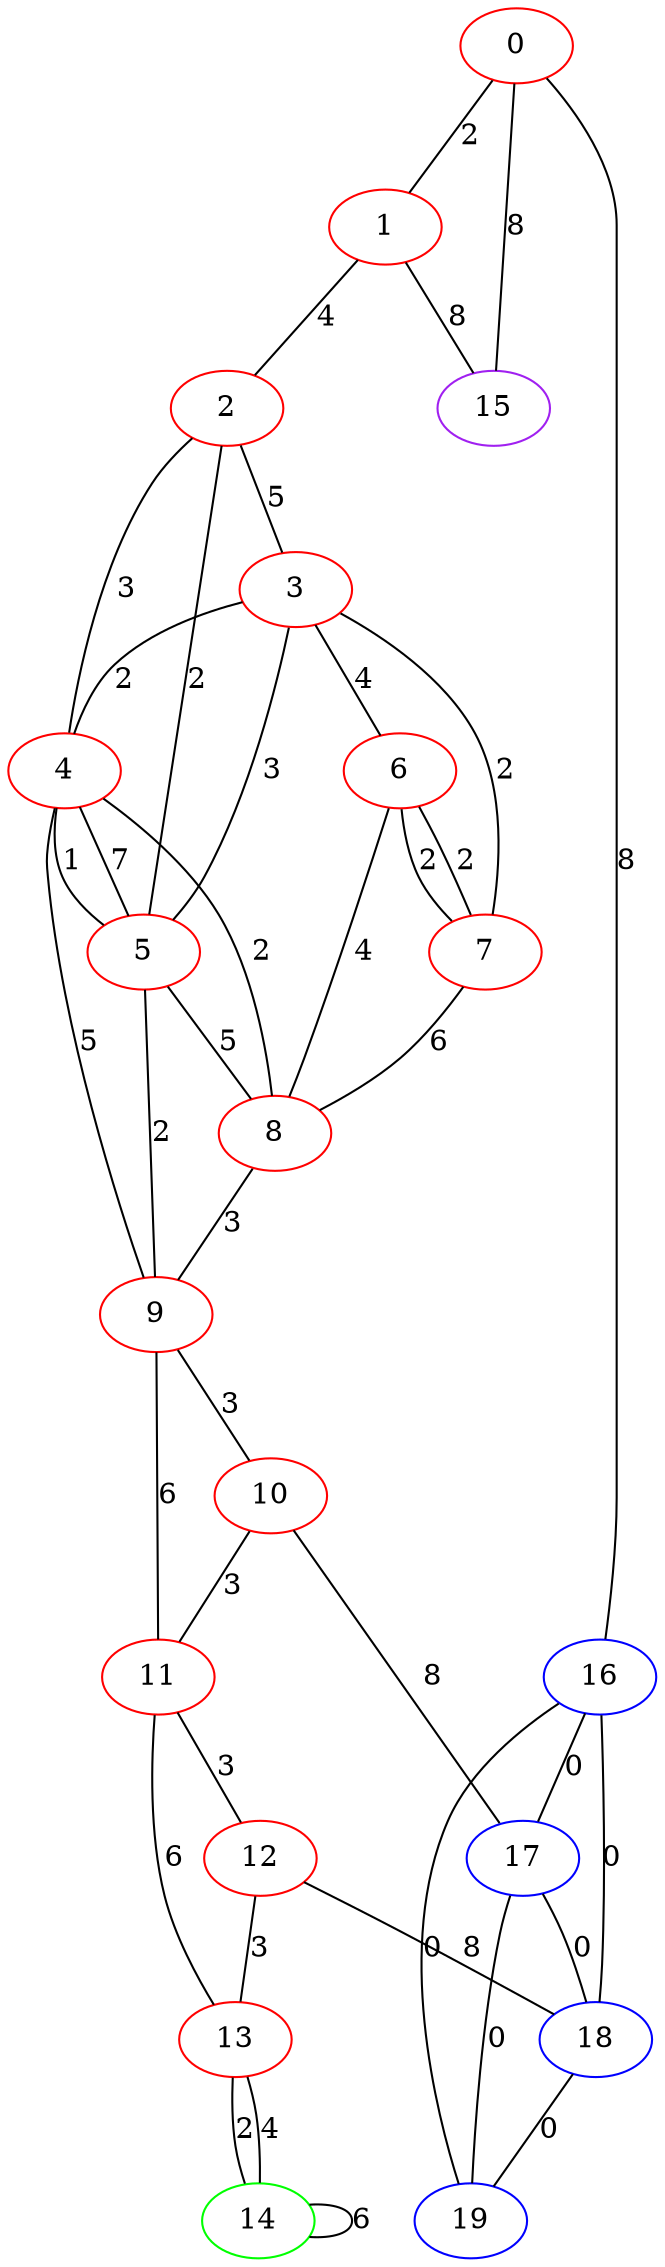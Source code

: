 graph "" {
0 [color=red, weight=1];
1 [color=red, weight=1];
2 [color=red, weight=1];
3 [color=red, weight=1];
4 [color=red, weight=1];
5 [color=red, weight=1];
6 [color=red, weight=1];
7 [color=red, weight=1];
8 [color=red, weight=1];
9 [color=red, weight=1];
10 [color=red, weight=1];
11 [color=red, weight=1];
12 [color=red, weight=1];
13 [color=red, weight=1];
14 [color=green, weight=2];
15 [color=purple, weight=4];
16 [color=blue, weight=3];
17 [color=blue, weight=3];
18 [color=blue, weight=3];
19 [color=blue, weight=3];
0 -- 16  [key=0, label=8];
0 -- 1  [key=0, label=2];
0 -- 15  [key=0, label=8];
1 -- 2  [key=0, label=4];
1 -- 15  [key=0, label=8];
2 -- 3  [key=0, label=5];
2 -- 4  [key=0, label=3];
2 -- 5  [key=0, label=2];
3 -- 4  [key=0, label=2];
3 -- 5  [key=0, label=3];
3 -- 6  [key=0, label=4];
3 -- 7  [key=0, label=2];
4 -- 8  [key=0, label=2];
4 -- 9  [key=0, label=5];
4 -- 5  [key=0, label=1];
4 -- 5  [key=1, label=7];
5 -- 8  [key=0, label=5];
5 -- 9  [key=0, label=2];
6 -- 8  [key=0, label=4];
6 -- 7  [key=0, label=2];
6 -- 7  [key=1, label=2];
7 -- 8  [key=0, label=6];
8 -- 9  [key=0, label=3];
9 -- 10  [key=0, label=3];
9 -- 11  [key=0, label=6];
10 -- 11  [key=0, label=3];
10 -- 17  [key=0, label=8];
11 -- 12  [key=0, label=3];
11 -- 13  [key=0, label=6];
12 -- 18  [key=0, label=8];
12 -- 13  [key=0, label=3];
13 -- 14  [key=0, label=2];
13 -- 14  [key=1, label=4];
14 -- 14  [key=0, label=6];
16 -- 17  [key=0, label=0];
16 -- 18  [key=0, label=0];
16 -- 19  [key=0, label=0];
17 -- 19  [key=0, label=0];
17 -- 18  [key=0, label=0];
18 -- 19  [key=0, label=0];
}
